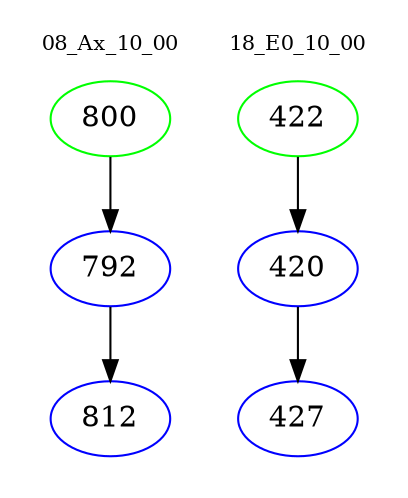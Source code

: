 digraph{
subgraph cluster_0 {
color = white
label = "08_Ax_10_00";
fontsize=10;
T0_800 [label="800", color="green"]
T0_800 -> T0_792 [color="black"]
T0_792 [label="792", color="blue"]
T0_792 -> T0_812 [color="black"]
T0_812 [label="812", color="blue"]
}
subgraph cluster_1 {
color = white
label = "18_E0_10_00";
fontsize=10;
T1_422 [label="422", color="green"]
T1_422 -> T1_420 [color="black"]
T1_420 [label="420", color="blue"]
T1_420 -> T1_427 [color="black"]
T1_427 [label="427", color="blue"]
}
}
